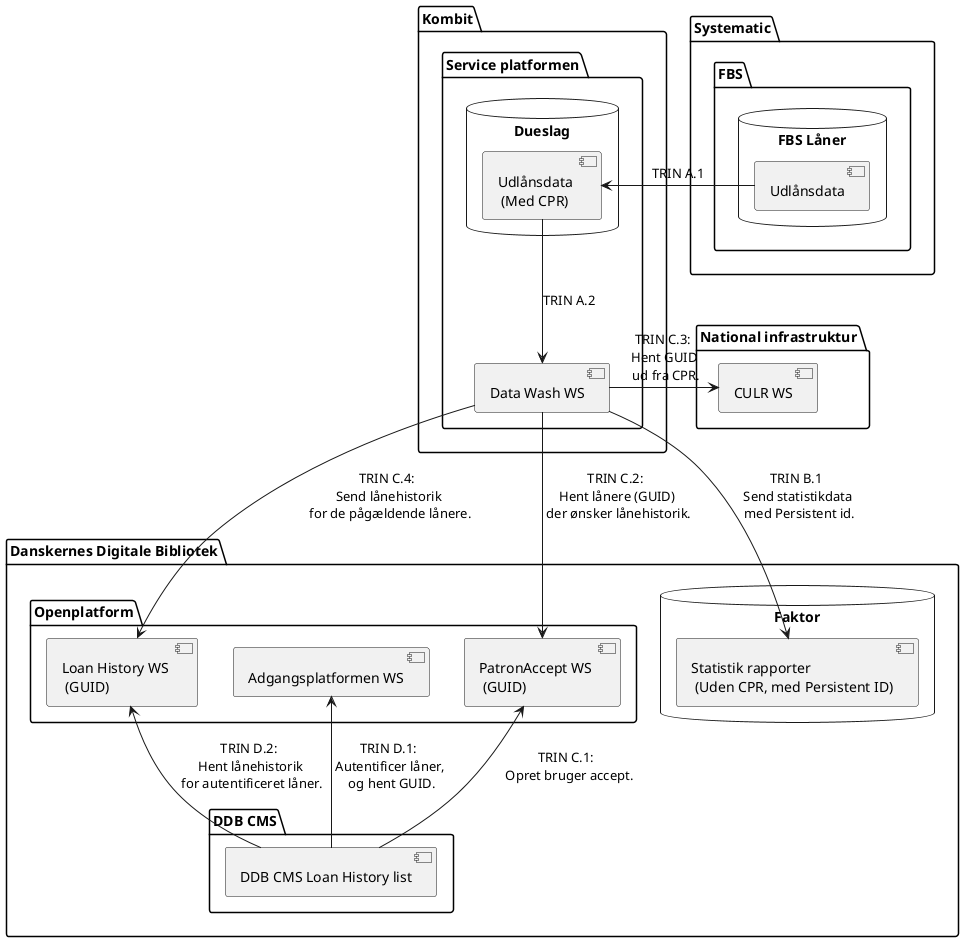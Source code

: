 @startuml

package "Systematic" {
    package "FBS" {
      database "FBS Låner"{
        [Udlånsdata]
      }
    }
}

package "Kombit" {
    package "Service platformen" {
        database "Dueslag" {
            [Udlånsdata \n (Med CPR)]
        }
        [Data Wash WS]
    }
}

package "National infrastruktur" {
    [CULR WS]
}

package "Danskernes Digitale Bibliotek" {
    package "Openplatform" {
        [Loan History WS \n (GUID)]
        [PatronAccept WS \n (GUID)]
        [Adgangsplatformen WS]
}
    package "DDB CMS" {
        [DDB CMS Loan History list]
    }
    database "Faktor" {
        [Statistik rapporter \n (Uden CPR, med Persistent ID)]
    }
}

[Udlånsdata] -left-> [Udlånsdata \n (Med CPR)]: TRIN A.1
[Udlånsdata \n (Med CPR)] -down-> [Data Wash WS]: TRIN A.2

[Data Wash WS] -down-> [Statistik rapporter \n (Uden CPR, med Persistent ID)]: TRIN B.1 \n Send statistikdata \n med Persistent id.

[DDB CMS Loan History list] -up-> [PatronAccept WS \n (GUID)]: TRIN C.1: \n Opret bruger accept.
[Data Wash WS] -down-> [PatronAccept WS \n (GUID)]: TRIN C.2: \n Hent lånere (GUID) \n der ønsker lånehistorik.
[Data Wash WS] -left-> [CULR WS]: TRIN C.3: \n Hent GUID \n ud fra CPR.
[Data Wash WS] -down-> [Loan History WS \n (GUID)]: TRIN C.4: \n Send lånehistorik \n for de pågældende lånere.

[DDB CMS Loan History list] -up-> [Adgangsplatformen WS]: TRIN D.1: \n Autentificer låner, \n og hent GUID.
[DDB CMS Loan History list] -up-> [Loan History WS \n (GUID)]: TRIN D.2: \n Hent lånehistorik \n for autentificeret låner.

@enduml
